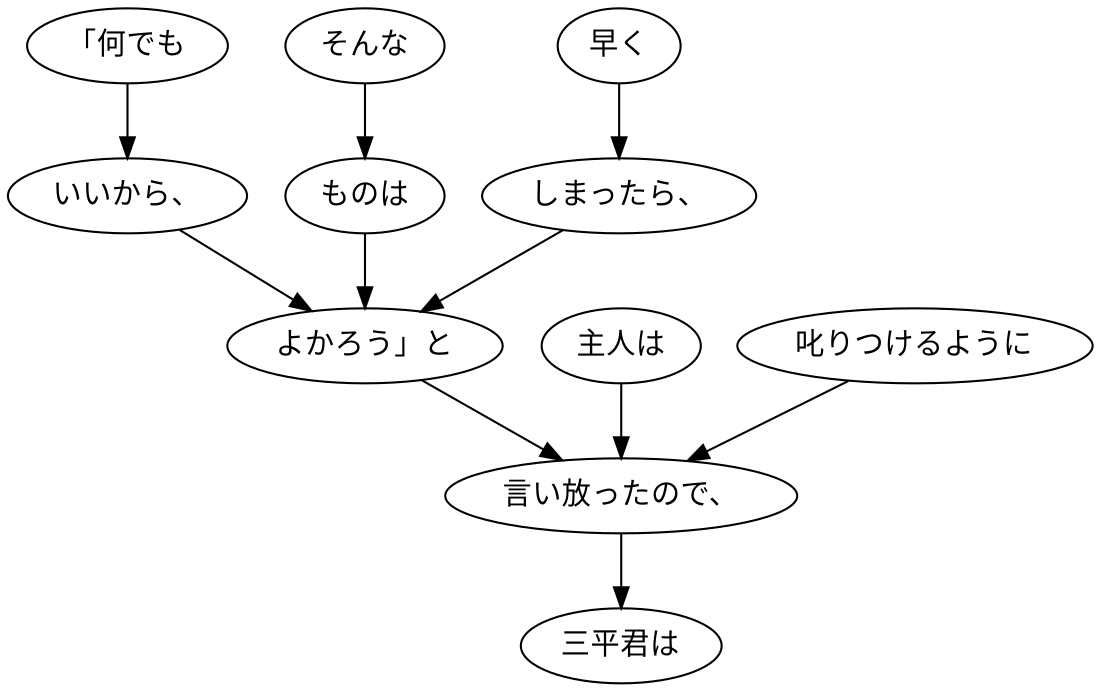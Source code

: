 digraph graph9038 {
	node0 [label="「何でも"];
	node1 [label="いいから、"];
	node2 [label="そんな"];
	node3 [label="ものは"];
	node4 [label="早く"];
	node5 [label="しまったら、"];
	node6 [label="よかろう」と"];
	node7 [label="主人は"];
	node8 [label="叱りつけるように"];
	node9 [label="言い放ったので、"];
	node10 [label="三平君は"];
	node0 -> node1;
	node1 -> node6;
	node2 -> node3;
	node3 -> node6;
	node4 -> node5;
	node5 -> node6;
	node6 -> node9;
	node7 -> node9;
	node8 -> node9;
	node9 -> node10;
}
